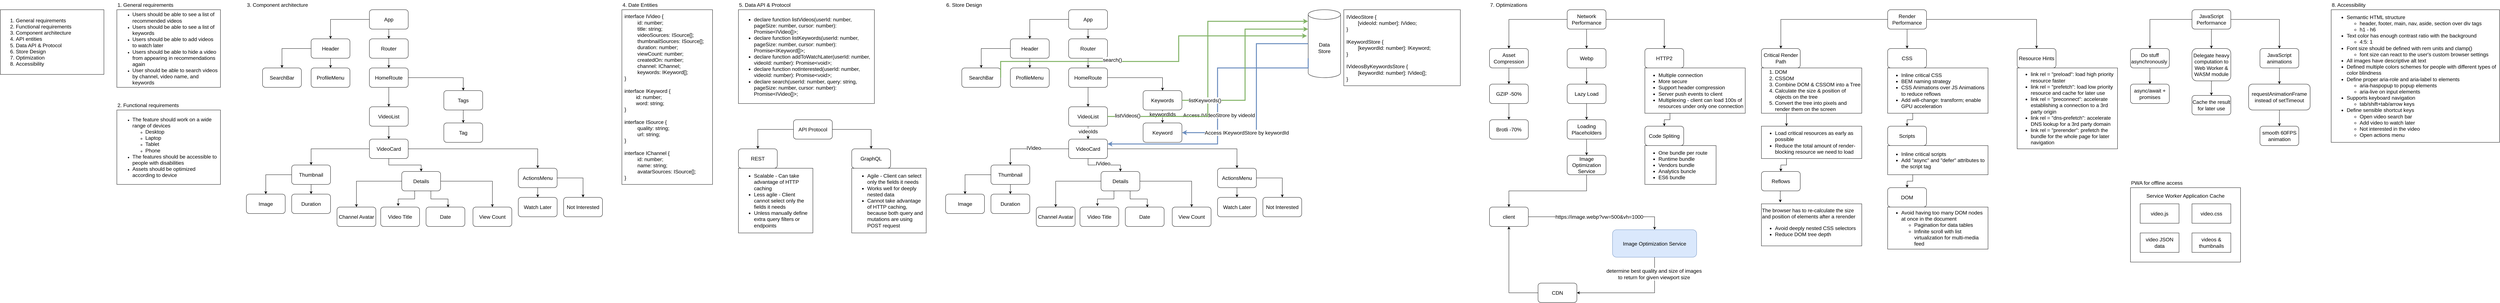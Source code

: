 <mxfile version="17.4.0" type="device"><diagram id="edw0AZmb4pFT3lZ0qVHG" name="Page-1"><mxGraphModel dx="1766" dy="1084" grid="1" gridSize="10" guides="1" tooltips="1" connect="1" arrows="1" fold="1" page="1" pageScale="1" pageWidth="850" pageHeight="1100" math="0" shadow="0"><root><mxCell id="0"/><mxCell id="1" parent="0"/><mxCell id="SiwqtqnTeR47n7vZefXN-1" value="&lt;ol style=&quot;font-size: 16px&quot;&gt;&lt;li&gt;General requirements&lt;/li&gt;&lt;li&gt;Functional requirements&lt;/li&gt;&lt;li&gt;Component architecture&lt;/li&gt;&lt;li&gt;API entities&lt;/li&gt;&lt;li&gt;Data API &amp;amp; Protocol&lt;/li&gt;&lt;li&gt;Store Design&lt;/li&gt;&lt;li&gt;Optimization&lt;/li&gt;&lt;li&gt;Accessibility&lt;/li&gt;&lt;/ol&gt;" style="rounded=0;whiteSpace=wrap;html=1;align=left;spacing=8;" vertex="1" parent="1"><mxGeometry x="40" y="40" width="320" height="200" as="geometry"/></mxCell><mxCell id="SiwqtqnTeR47n7vZefXN-2" value="&lt;ul&gt;&lt;li&gt;&lt;span style=&quot;font-size: 16px&quot;&gt;Users should be able to see a list of recommended videos&lt;/span&gt;&lt;/li&gt;&lt;li&gt;&lt;span style=&quot;font-size: 16px&quot;&gt;Users should be able to see a list of keywords&lt;/span&gt;&lt;/li&gt;&lt;li&gt;&lt;span style=&quot;font-size: 16px&quot;&gt;Users should be able to add videos to watch later&lt;/span&gt;&lt;/li&gt;&lt;li&gt;&lt;span style=&quot;font-size: 16px&quot;&gt;Users should be able to hide a video from appearing in recommendations again&lt;/span&gt;&lt;/li&gt;&lt;li&gt;&lt;span style=&quot;font-size: 16px&quot;&gt;User should be able to search videos by channel, video name, and keywords&lt;/span&gt;&lt;/li&gt;&lt;/ul&gt;" style="rounded=0;whiteSpace=wrap;html=1;align=left;spacing=8;" vertex="1" parent="1"><mxGeometry x="400" y="40" width="320" height="240" as="geometry"/></mxCell><mxCell id="SiwqtqnTeR47n7vZefXN-3" value="1. General requirements" style="text;html=1;strokeColor=none;fillColor=none;align=left;verticalAlign=middle;whiteSpace=wrap;rounded=0;fontSize=16;" vertex="1" parent="1"><mxGeometry x="400" y="10" width="200" height="30" as="geometry"/></mxCell><mxCell id="SiwqtqnTeR47n7vZefXN-5" value="&lt;ul&gt;&lt;li&gt;&lt;span style=&quot;font-size: 16px&quot;&gt;The feature should work on a wide range of devices&lt;/span&gt;&lt;/li&gt;&lt;ul&gt;&lt;li&gt;&lt;span style=&quot;font-size: 16px&quot;&gt;Desktop&lt;/span&gt;&lt;/li&gt;&lt;li&gt;&lt;span style=&quot;font-size: 16px&quot;&gt;Laptop&lt;/span&gt;&lt;/li&gt;&lt;li&gt;&lt;span style=&quot;font-size: 16px&quot;&gt;Tablet&lt;/span&gt;&lt;/li&gt;&lt;li&gt;&lt;span style=&quot;font-size: 16px&quot;&gt;Phone&lt;/span&gt;&lt;/li&gt;&lt;/ul&gt;&lt;li&gt;&lt;span style=&quot;font-size: 16px&quot;&gt;The features should be accessible to people with disabilities&lt;/span&gt;&lt;/li&gt;&lt;li&gt;&lt;span style=&quot;font-size: 16px&quot;&gt;Assets should be optimized according to device&lt;/span&gt;&lt;/li&gt;&lt;/ul&gt;" style="rounded=0;whiteSpace=wrap;html=1;align=left;spacing=8;" vertex="1" parent="1"><mxGeometry x="400" y="350" width="320" height="230" as="geometry"/></mxCell><mxCell id="SiwqtqnTeR47n7vZefXN-6" value="2. Functional requirements" style="text;html=1;strokeColor=none;fillColor=none;align=left;verticalAlign=middle;whiteSpace=wrap;rounded=0;fontSize=16;" vertex="1" parent="1"><mxGeometry x="400" y="320" width="200" height="30" as="geometry"/></mxCell><mxCell id="SiwqtqnTeR47n7vZefXN-8" value="3. Component architecture" style="text;html=1;strokeColor=none;fillColor=none;align=left;verticalAlign=middle;whiteSpace=wrap;rounded=0;fontSize=16;" vertex="1" parent="1"><mxGeometry x="800" y="10" width="200" height="30" as="geometry"/></mxCell><mxCell id="SiwqtqnTeR47n7vZefXN-43" value="4. Date Entities" style="text;html=1;strokeColor=none;fillColor=none;align=left;verticalAlign=middle;whiteSpace=wrap;rounded=0;fontSize=16;" vertex="1" parent="1"><mxGeometry x="1960" y="10" width="200" height="30" as="geometry"/></mxCell><mxCell id="SiwqtqnTeR47n7vZefXN-44" value="interface IVideo {&lt;br&gt;&lt;blockquote style=&quot;margin: 0px 0px 0px 40px ; border: none ; padding: 0px&quot;&gt;id: number;&lt;br&gt;title: string;&lt;br&gt;videoSources: ISource[];&lt;/blockquote&gt;&lt;blockquote style=&quot;margin: 0px 0px 0px 40px ; border: none ; padding: 0px&quot;&gt;thumbnailSources: ISource[];&lt;br&gt;duration: number;&lt;/blockquote&gt;&lt;blockquote style=&quot;margin: 0px 0px 0px 40px ; border: none ; padding: 0px&quot;&gt;viewCount: number;&lt;/blockquote&gt;&lt;blockquote style=&quot;margin: 0px 0px 0px 40px ; border: none ; padding: 0px&quot;&gt;createdOn: number;&lt;/blockquote&gt;&lt;blockquote style=&quot;margin: 0px 0px 0px 40px ; border: none ; padding: 0px&quot;&gt;channel: IChannel;&lt;/blockquote&gt;&lt;blockquote style=&quot;margin: 0px 0px 0px 40px ; border: none ; padding: 0px&quot;&gt;keywords: IKeyword[];&lt;/blockquote&gt;}&lt;br&gt;&lt;br&gt;interface IKeyword {&lt;br&gt;&lt;span style=&quot;white-space: pre&quot;&gt;&#9;&lt;/span&gt;id: number;&lt;br&gt;&lt;span style=&quot;white-space: pre&quot;&gt;&#9;&lt;/span&gt;word: string;&lt;br&gt;}&lt;br&gt;&lt;br&gt;interface ISource {&lt;br&gt;&lt;span&gt;&#9;&lt;/span&gt;&lt;blockquote style=&quot;margin: 0 0 0 40px ; border: none ; padding: 0px&quot;&gt;quality: string;&lt;br&gt;url: string;&lt;/blockquote&gt;}&lt;br&gt;&lt;br&gt;interface IChannel {&lt;br&gt;&lt;span&gt;&#9;&lt;/span&gt;&lt;blockquote style=&quot;margin: 0 0 0 40px ; border: none ; padding: 0px&quot;&gt;id: number;&lt;br&gt;name: string;&lt;br&gt;avatarSources: ISource[];&lt;/blockquote&gt;}" style="rounded=0;whiteSpace=wrap;html=1;fontSize=16;spacing=8;align=left;" vertex="1" parent="1"><mxGeometry x="1960" y="40" width="280" height="540" as="geometry"/></mxCell><mxCell id="SiwqtqnTeR47n7vZefXN-51" value="5. Data API &amp;amp; Protocol" style="text;html=1;strokeColor=none;fillColor=none;align=left;verticalAlign=middle;whiteSpace=wrap;rounded=0;fontSize=16;" vertex="1" parent="1"><mxGeometry x="2320" y="10" width="200" height="30" as="geometry"/></mxCell><mxCell id="SiwqtqnTeR47n7vZefXN-52" value="&lt;ul&gt;&lt;li&gt;declare function listVideos(userId: number, pageSize: number, cursor: number): Promise&amp;lt;IVideo[]&amp;gt;;&lt;/li&gt;&lt;li&gt;declare function listKeywords(userId: number, pageSize: number, cursor: number): Promise&amp;lt;IKeyword[]&amp;gt;;&lt;/li&gt;&lt;li&gt;declare function addToWatchLater(userId: number, videoId: number): Promise&amp;lt;void&amp;gt;;&lt;/li&gt;&lt;li&gt;declare function notInterested(userId: number, videoId: number): Promise&amp;lt;void&amp;gt;;&lt;/li&gt;&lt;li&gt;declare search(userId: number, query: string, pageSize: number, cursor: number): Promise&amp;lt;IVideo[]&amp;gt;;&lt;/li&gt;&lt;/ul&gt;" style="rounded=0;whiteSpace=wrap;html=1;fontSize=16;spacing=8;align=left;" vertex="1" parent="1"><mxGeometry x="2320" y="40" width="420" height="290" as="geometry"/></mxCell><mxCell id="SiwqtqnTeR47n7vZefXN-56" value="" style="edgeStyle=orthogonalEdgeStyle;rounded=0;orthogonalLoop=1;jettySize=auto;html=1;fontSize=16;" edge="1" parent="1" source="SiwqtqnTeR47n7vZefXN-54" target="SiwqtqnTeR47n7vZefXN-55"><mxGeometry relative="1" as="geometry"/></mxCell><mxCell id="SiwqtqnTeR47n7vZefXN-58" value="" style="edgeStyle=orthogonalEdgeStyle;rounded=0;orthogonalLoop=1;jettySize=auto;html=1;fontSize=16;" edge="1" parent="1" source="SiwqtqnTeR47n7vZefXN-54" target="SiwqtqnTeR47n7vZefXN-57"><mxGeometry relative="1" as="geometry"/></mxCell><mxCell id="SiwqtqnTeR47n7vZefXN-54" value="API Protocol" style="rounded=1;whiteSpace=wrap;html=1;fontSize=16;" vertex="1" parent="1"><mxGeometry x="2490" y="380" width="120" height="60" as="geometry"/></mxCell><mxCell id="SiwqtqnTeR47n7vZefXN-55" value="REST" style="whiteSpace=wrap;html=1;fontSize=16;rounded=1;" vertex="1" parent="1"><mxGeometry x="2320" y="470" width="120" height="60" as="geometry"/></mxCell><mxCell id="SiwqtqnTeR47n7vZefXN-57" value="GraphQL" style="whiteSpace=wrap;html=1;fontSize=16;rounded=1;" vertex="1" parent="1"><mxGeometry x="2670" y="470" width="120" height="60" as="geometry"/></mxCell><mxCell id="SiwqtqnTeR47n7vZefXN-59" value="&lt;ul&gt;&lt;li&gt;Scalable - Can take advantage of HTTP caching&lt;/li&gt;&lt;li&gt;Less agile - Client cannot select only the fields it needs&lt;/li&gt;&lt;li&gt;Unless manually define extra query filters or endpoints&lt;/li&gt;&lt;/ul&gt;" style="rounded=0;whiteSpace=wrap;html=1;fontSize=16;spacing=8;align=left;" vertex="1" parent="1"><mxGeometry x="2320" y="530" width="230" height="200" as="geometry"/></mxCell><mxCell id="SiwqtqnTeR47n7vZefXN-60" value="&lt;ul&gt;&lt;li&gt;Agile - Client can select only the fields it needs&lt;/li&gt;&lt;li&gt;Works well for deeply nested data&lt;/li&gt;&lt;li&gt;Cannot take advantage of HTTP caching, because both query and mutations are using POST request&lt;/li&gt;&lt;/ul&gt;" style="rounded=0;whiteSpace=wrap;html=1;fontSize=16;spacing=8;align=left;" vertex="1" parent="1"><mxGeometry x="2670" y="530" width="230" height="200" as="geometry"/></mxCell><mxCell id="SiwqtqnTeR47n7vZefXN-61" value="6. Store Design" style="text;html=1;strokeColor=none;fillColor=none;align=left;verticalAlign=middle;whiteSpace=wrap;rounded=0;fontSize=16;" vertex="1" parent="1"><mxGeometry x="2960" y="10" width="200" height="30" as="geometry"/></mxCell><mxCell id="SiwqtqnTeR47n7vZefXN-114" value="" style="group" vertex="1" connectable="0" parent="1"><mxGeometry x="800" y="40" width="1100" height="670" as="geometry"/></mxCell><mxCell id="SiwqtqnTeR47n7vZefXN-9" value="App" style="rounded=1;whiteSpace=wrap;html=1;fontSize=16;" vertex="1" parent="SiwqtqnTeR47n7vZefXN-114"><mxGeometry x="380" width="120" height="60" as="geometry"/></mxCell><mxCell id="SiwqtqnTeR47n7vZefXN-10" value="Router" style="whiteSpace=wrap;html=1;fontSize=16;rounded=1;" vertex="1" parent="SiwqtqnTeR47n7vZefXN-114"><mxGeometry x="380" y="90" width="120" height="60" as="geometry"/></mxCell><mxCell id="SiwqtqnTeR47n7vZefXN-11" value="" style="edgeStyle=orthogonalEdgeStyle;rounded=0;orthogonalLoop=1;jettySize=auto;html=1;fontSize=16;" edge="1" parent="SiwqtqnTeR47n7vZefXN-114" source="SiwqtqnTeR47n7vZefXN-9" target="SiwqtqnTeR47n7vZefXN-10"><mxGeometry relative="1" as="geometry"/></mxCell><mxCell id="SiwqtqnTeR47n7vZefXN-12" value="VideoList" style="whiteSpace=wrap;html=1;fontSize=16;rounded=1;" vertex="1" parent="SiwqtqnTeR47n7vZefXN-114"><mxGeometry x="380" y="300" width="120" height="60" as="geometry"/></mxCell><mxCell id="SiwqtqnTeR47n7vZefXN-17" value="Header" style="whiteSpace=wrap;html=1;fontSize=16;rounded=1;" vertex="1" parent="SiwqtqnTeR47n7vZefXN-114"><mxGeometry x="200" y="90" width="120" height="60" as="geometry"/></mxCell><mxCell id="SiwqtqnTeR47n7vZefXN-18" value="" style="edgeStyle=orthogonalEdgeStyle;rounded=0;orthogonalLoop=1;jettySize=auto;html=1;fontSize=16;" edge="1" parent="SiwqtqnTeR47n7vZefXN-114" source="SiwqtqnTeR47n7vZefXN-9" target="SiwqtqnTeR47n7vZefXN-17"><mxGeometry relative="1" as="geometry"/></mxCell><mxCell id="SiwqtqnTeR47n7vZefXN-19" value="SearchBar" style="whiteSpace=wrap;html=1;fontSize=16;rounded=1;" vertex="1" parent="SiwqtqnTeR47n7vZefXN-114"><mxGeometry x="50" y="180" width="120" height="60" as="geometry"/></mxCell><mxCell id="SiwqtqnTeR47n7vZefXN-20" value="" style="edgeStyle=orthogonalEdgeStyle;rounded=0;orthogonalLoop=1;jettySize=auto;html=1;fontSize=16;" edge="1" parent="SiwqtqnTeR47n7vZefXN-114" source="SiwqtqnTeR47n7vZefXN-17" target="SiwqtqnTeR47n7vZefXN-19"><mxGeometry relative="1" as="geometry"/></mxCell><mxCell id="SiwqtqnTeR47n7vZefXN-21" value="ProfileMenu" style="whiteSpace=wrap;html=1;fontSize=16;rounded=1;" vertex="1" parent="SiwqtqnTeR47n7vZefXN-114"><mxGeometry x="200" y="180" width="120" height="60" as="geometry"/></mxCell><mxCell id="SiwqtqnTeR47n7vZefXN-53" style="edgeStyle=orthogonalEdgeStyle;rounded=0;orthogonalLoop=1;jettySize=auto;html=1;exitX=0.5;exitY=1;exitDx=0;exitDy=0;entryX=0.5;entryY=0;entryDx=0;entryDy=0;fontSize=16;" edge="1" parent="SiwqtqnTeR47n7vZefXN-114" source="SiwqtqnTeR47n7vZefXN-17" target="SiwqtqnTeR47n7vZefXN-21"><mxGeometry relative="1" as="geometry"/></mxCell><mxCell id="SiwqtqnTeR47n7vZefXN-23" value="VideoCard" style="whiteSpace=wrap;html=1;fontSize=16;rounded=1;" vertex="1" parent="SiwqtqnTeR47n7vZefXN-114"><mxGeometry x="380" y="400" width="120" height="60" as="geometry"/></mxCell><mxCell id="SiwqtqnTeR47n7vZefXN-24" value="" style="edgeStyle=orthogonalEdgeStyle;rounded=0;orthogonalLoop=1;jettySize=auto;html=1;fontSize=16;" edge="1" parent="SiwqtqnTeR47n7vZefXN-114" source="SiwqtqnTeR47n7vZefXN-12" target="SiwqtqnTeR47n7vZefXN-23"><mxGeometry relative="1" as="geometry"/></mxCell><mxCell id="SiwqtqnTeR47n7vZefXN-25" value="Thumbnail" style="whiteSpace=wrap;html=1;fontSize=16;rounded=1;" vertex="1" parent="SiwqtqnTeR47n7vZefXN-114"><mxGeometry x="140" y="480" width="120" height="60" as="geometry"/></mxCell><mxCell id="SiwqtqnTeR47n7vZefXN-26" value="" style="edgeStyle=orthogonalEdgeStyle;rounded=0;orthogonalLoop=1;jettySize=auto;html=1;fontSize=16;" edge="1" parent="SiwqtqnTeR47n7vZefXN-114" source="SiwqtqnTeR47n7vZefXN-23" target="SiwqtqnTeR47n7vZefXN-25"><mxGeometry relative="1" as="geometry"/></mxCell><mxCell id="SiwqtqnTeR47n7vZefXN-27" value="Duration" style="whiteSpace=wrap;html=1;fontSize=16;rounded=1;" vertex="1" parent="SiwqtqnTeR47n7vZefXN-114"><mxGeometry x="140" y="570" width="120" height="60" as="geometry"/></mxCell><mxCell id="SiwqtqnTeR47n7vZefXN-28" value="" style="edgeStyle=orthogonalEdgeStyle;rounded=0;orthogonalLoop=1;jettySize=auto;html=1;fontSize=16;" edge="1" parent="SiwqtqnTeR47n7vZefXN-114" source="SiwqtqnTeR47n7vZefXN-25" target="SiwqtqnTeR47n7vZefXN-27"><mxGeometry relative="1" as="geometry"/></mxCell><mxCell id="SiwqtqnTeR47n7vZefXN-29" value="Image" style="whiteSpace=wrap;html=1;fontSize=16;rounded=1;" vertex="1" parent="SiwqtqnTeR47n7vZefXN-114"><mxGeometry y="570" width="120" height="60" as="geometry"/></mxCell><mxCell id="SiwqtqnTeR47n7vZefXN-30" value="" style="edgeStyle=orthogonalEdgeStyle;rounded=0;orthogonalLoop=1;jettySize=auto;html=1;fontSize=16;" edge="1" parent="SiwqtqnTeR47n7vZefXN-114" source="SiwqtqnTeR47n7vZefXN-25" target="SiwqtqnTeR47n7vZefXN-29"><mxGeometry relative="1" as="geometry"/></mxCell><mxCell id="SiwqtqnTeR47n7vZefXN-31" value="Details" style="whiteSpace=wrap;html=1;fontSize=16;rounded=1;" vertex="1" parent="SiwqtqnTeR47n7vZefXN-114"><mxGeometry x="480" y="500" width="120" height="60" as="geometry"/></mxCell><mxCell id="SiwqtqnTeR47n7vZefXN-49" style="edgeStyle=orthogonalEdgeStyle;rounded=0;orthogonalLoop=1;jettySize=auto;html=1;exitX=0.5;exitY=1;exitDx=0;exitDy=0;entryX=0.5;entryY=0;entryDx=0;entryDy=0;fontSize=16;" edge="1" parent="SiwqtqnTeR47n7vZefXN-114" source="SiwqtqnTeR47n7vZefXN-23" target="SiwqtqnTeR47n7vZefXN-31"><mxGeometry relative="1" as="geometry"/></mxCell><mxCell id="SiwqtqnTeR47n7vZefXN-33" value="Video Title" style="whiteSpace=wrap;html=1;fontSize=16;rounded=1;" vertex="1" parent="SiwqtqnTeR47n7vZefXN-114"><mxGeometry x="415" y="610" width="120" height="60" as="geometry"/></mxCell><mxCell id="SiwqtqnTeR47n7vZefXN-113" style="edgeStyle=orthogonalEdgeStyle;rounded=0;orthogonalLoop=1;jettySize=auto;html=1;exitX=0.5;exitY=1;exitDx=0;exitDy=0;entryX=0.45;entryY=-0.05;entryDx=0;entryDy=0;entryPerimeter=0;fontSize=16;" edge="1" parent="SiwqtqnTeR47n7vZefXN-114" source="SiwqtqnTeR47n7vZefXN-31" target="SiwqtqnTeR47n7vZefXN-33"><mxGeometry relative="1" as="geometry"><Array as="points"><mxPoint x="520" y="560"/><mxPoint x="520" y="585"/><mxPoint x="469" y="585"/></Array></mxGeometry></mxCell><mxCell id="SiwqtqnTeR47n7vZefXN-35" value="View Count" style="whiteSpace=wrap;html=1;fontSize=16;rounded=1;" vertex="1" parent="SiwqtqnTeR47n7vZefXN-114"><mxGeometry x="700" y="610" width="120" height="60" as="geometry"/></mxCell><mxCell id="SiwqtqnTeR47n7vZefXN-36" value="" style="edgeStyle=orthogonalEdgeStyle;rounded=0;orthogonalLoop=1;jettySize=auto;html=1;fontSize=16;" edge="1" parent="SiwqtqnTeR47n7vZefXN-114" source="SiwqtqnTeR47n7vZefXN-31" target="SiwqtqnTeR47n7vZefXN-35"><mxGeometry relative="1" as="geometry"/></mxCell><mxCell id="SiwqtqnTeR47n7vZefXN-37" value="ActionsMenu" style="whiteSpace=wrap;html=1;fontSize=16;rounded=1;" vertex="1" parent="SiwqtqnTeR47n7vZefXN-114"><mxGeometry x="840" y="490" width="120" height="60" as="geometry"/></mxCell><mxCell id="SiwqtqnTeR47n7vZefXN-38" value="" style="edgeStyle=orthogonalEdgeStyle;rounded=0;orthogonalLoop=1;jettySize=auto;html=1;fontSize=16;" edge="1" parent="SiwqtqnTeR47n7vZefXN-114" source="SiwqtqnTeR47n7vZefXN-23" target="SiwqtqnTeR47n7vZefXN-37"><mxGeometry relative="1" as="geometry"/></mxCell><mxCell id="SiwqtqnTeR47n7vZefXN-39" value="Watch Later" style="whiteSpace=wrap;html=1;fontSize=16;rounded=1;" vertex="1" parent="SiwqtqnTeR47n7vZefXN-114"><mxGeometry x="840" y="580" width="120" height="60" as="geometry"/></mxCell><mxCell id="SiwqtqnTeR47n7vZefXN-50" style="edgeStyle=orthogonalEdgeStyle;rounded=0;orthogonalLoop=1;jettySize=auto;html=1;exitX=0.5;exitY=1;exitDx=0;exitDy=0;entryX=0.5;entryY=0;entryDx=0;entryDy=0;fontSize=16;" edge="1" parent="SiwqtqnTeR47n7vZefXN-114" source="SiwqtqnTeR47n7vZefXN-37" target="SiwqtqnTeR47n7vZefXN-39"><mxGeometry relative="1" as="geometry"/></mxCell><mxCell id="SiwqtqnTeR47n7vZefXN-41" value="Not Interested" style="whiteSpace=wrap;html=1;fontSize=16;rounded=1;" vertex="1" parent="SiwqtqnTeR47n7vZefXN-114"><mxGeometry x="980" y="580" width="120" height="60" as="geometry"/></mxCell><mxCell id="SiwqtqnTeR47n7vZefXN-42" value="" style="edgeStyle=orthogonalEdgeStyle;rounded=0;orthogonalLoop=1;jettySize=auto;html=1;fontSize=16;" edge="1" parent="SiwqtqnTeR47n7vZefXN-114" source="SiwqtqnTeR47n7vZefXN-37" target="SiwqtqnTeR47n7vZefXN-41"><mxGeometry relative="1" as="geometry"/></mxCell><mxCell id="SiwqtqnTeR47n7vZefXN-45" value="&lt;span&gt;Channel Avatar&lt;/span&gt;" style="whiteSpace=wrap;html=1;fontSize=16;rounded=1;" vertex="1" parent="SiwqtqnTeR47n7vZefXN-114"><mxGeometry x="280" y="610" width="120" height="60" as="geometry"/></mxCell><mxCell id="SiwqtqnTeR47n7vZefXN-46" value="" style="edgeStyle=orthogonalEdgeStyle;rounded=0;orthogonalLoop=1;jettySize=auto;html=1;fontSize=16;" edge="1" parent="SiwqtqnTeR47n7vZefXN-114" source="SiwqtqnTeR47n7vZefXN-31" target="SiwqtqnTeR47n7vZefXN-45"><mxGeometry relative="1" as="geometry"/></mxCell><mxCell id="SiwqtqnTeR47n7vZefXN-47" value="Date" style="whiteSpace=wrap;html=1;fontSize=16;rounded=1;" vertex="1" parent="SiwqtqnTeR47n7vZefXN-114"><mxGeometry x="555" y="610" width="120" height="60" as="geometry"/></mxCell><mxCell id="SiwqtqnTeR47n7vZefXN-48" style="edgeStyle=orthogonalEdgeStyle;rounded=0;orthogonalLoop=1;jettySize=auto;html=1;exitX=0.75;exitY=1;exitDx=0;exitDy=0;entryX=0.567;entryY=0.017;entryDx=0;entryDy=0;entryPerimeter=0;fontSize=16;" edge="1" parent="SiwqtqnTeR47n7vZefXN-114" source="SiwqtqnTeR47n7vZefXN-31" target="SiwqtqnTeR47n7vZefXN-47"><mxGeometry relative="1" as="geometry"/></mxCell><mxCell id="SiwqtqnTeR47n7vZefXN-112" style="edgeStyle=orthogonalEdgeStyle;rounded=0;orthogonalLoop=1;jettySize=auto;html=1;exitX=0.5;exitY=1;exitDx=0;exitDy=0;entryX=0.5;entryY=0;entryDx=0;entryDy=0;fontSize=16;" edge="1" parent="SiwqtqnTeR47n7vZefXN-114" source="SiwqtqnTeR47n7vZefXN-106" target="SiwqtqnTeR47n7vZefXN-12"><mxGeometry relative="1" as="geometry"/></mxCell><mxCell id="SiwqtqnTeR47n7vZefXN-106" value="HomeRoute" style="whiteSpace=wrap;html=1;fontSize=16;rounded=1;" vertex="1" parent="SiwqtqnTeR47n7vZefXN-114"><mxGeometry x="380" y="180" width="120" height="60" as="geometry"/></mxCell><mxCell id="SiwqtqnTeR47n7vZefXN-111" style="edgeStyle=orthogonalEdgeStyle;rounded=0;orthogonalLoop=1;jettySize=auto;html=1;exitX=0.5;exitY=1;exitDx=0;exitDy=0;entryX=0.5;entryY=0;entryDx=0;entryDy=0;fontSize=16;" edge="1" parent="SiwqtqnTeR47n7vZefXN-114" source="SiwqtqnTeR47n7vZefXN-10" target="SiwqtqnTeR47n7vZefXN-106"><mxGeometry relative="1" as="geometry"/></mxCell><mxCell id="SiwqtqnTeR47n7vZefXN-107" value="Tags" style="whiteSpace=wrap;html=1;fontSize=16;rounded=1;" vertex="1" parent="SiwqtqnTeR47n7vZefXN-114"><mxGeometry x="610" y="250" width="120" height="60" as="geometry"/></mxCell><mxCell id="SiwqtqnTeR47n7vZefXN-108" value="" style="edgeStyle=orthogonalEdgeStyle;rounded=0;orthogonalLoop=1;jettySize=auto;html=1;fontSize=16;" edge="1" parent="SiwqtqnTeR47n7vZefXN-114" source="SiwqtqnTeR47n7vZefXN-106" target="SiwqtqnTeR47n7vZefXN-107"><mxGeometry relative="1" as="geometry"/></mxCell><mxCell id="SiwqtqnTeR47n7vZefXN-109" value="Tag" style="whiteSpace=wrap;html=1;fontSize=16;rounded=1;" vertex="1" parent="SiwqtqnTeR47n7vZefXN-114"><mxGeometry x="610" y="350" width="120" height="60" as="geometry"/></mxCell><mxCell id="SiwqtqnTeR47n7vZefXN-110" value="" style="edgeStyle=orthogonalEdgeStyle;rounded=0;orthogonalLoop=1;jettySize=auto;html=1;fontSize=16;" edge="1" parent="SiwqtqnTeR47n7vZefXN-114" source="SiwqtqnTeR47n7vZefXN-107" target="SiwqtqnTeR47n7vZefXN-109"><mxGeometry relative="1" as="geometry"/></mxCell><mxCell id="SiwqtqnTeR47n7vZefXN-178" value="" style="group" vertex="1" connectable="0" parent="1"><mxGeometry x="2960" y="40" width="1590" height="670" as="geometry"/></mxCell><mxCell id="SiwqtqnTeR47n7vZefXN-99" value="Data&lt;br&gt;Store" style="shape=cylinder3;whiteSpace=wrap;html=1;boundedLbl=1;backgroundOutline=1;size=15;fontSize=16;" vertex="1" parent="SiwqtqnTeR47n7vZefXN-178"><mxGeometry x="1120" width="100" height="210" as="geometry"/></mxCell><mxCell id="SiwqtqnTeR47n7vZefXN-100" value="IVideoStore {&lt;br&gt;&lt;span&gt;&#9;&lt;/span&gt;&lt;span&gt;&#9;&lt;/span&gt;&lt;span style=&quot;white-space: pre&quot;&gt;&#9;&lt;/span&gt;[videoId: number]: IVideo;&lt;br&gt;}&lt;br&gt;&lt;br&gt;IKeywordStore {&lt;br&gt;&lt;span&gt;&#9;&lt;/span&gt;&lt;span style=&quot;white-space: pre&quot;&gt;&#9;&lt;/span&gt;[keywordId: number]: IKeyword;&lt;br&gt;}&lt;br&gt;&lt;br&gt;IVideosByKeywordsStore {&lt;br&gt;&lt;span&gt;&#9;&lt;/span&gt;&lt;span&gt;&#9;&lt;/span&gt;&lt;span style=&quot;white-space: pre&quot;&gt;&#9;&lt;/span&gt;[keywordId: number]: IVideo[];&lt;br&gt;}" style="rounded=0;whiteSpace=wrap;html=1;fontSize=16;align=left;spacing=8;" vertex="1" parent="SiwqtqnTeR47n7vZefXN-178"><mxGeometry x="1230" width="360" height="235" as="geometry"/></mxCell><mxCell id="SiwqtqnTeR47n7vZefXN-115" value="" style="group" vertex="1" connectable="0" parent="SiwqtqnTeR47n7vZefXN-178"><mxGeometry width="1100" height="670" as="geometry"/></mxCell><mxCell id="SiwqtqnTeR47n7vZefXN-116" value="App" style="rounded=1;whiteSpace=wrap;html=1;fontSize=16;" vertex="1" parent="SiwqtqnTeR47n7vZefXN-115"><mxGeometry x="380" width="120" height="60" as="geometry"/></mxCell><mxCell id="SiwqtqnTeR47n7vZefXN-117" value="Router" style="whiteSpace=wrap;html=1;fontSize=16;rounded=1;" vertex="1" parent="SiwqtqnTeR47n7vZefXN-115"><mxGeometry x="380" y="90" width="120" height="60" as="geometry"/></mxCell><mxCell id="SiwqtqnTeR47n7vZefXN-118" value="" style="edgeStyle=orthogonalEdgeStyle;rounded=0;orthogonalLoop=1;jettySize=auto;html=1;fontSize=16;" edge="1" parent="SiwqtqnTeR47n7vZefXN-115" source="SiwqtqnTeR47n7vZefXN-116" target="SiwqtqnTeR47n7vZefXN-117"><mxGeometry relative="1" as="geometry"/></mxCell><mxCell id="SiwqtqnTeR47n7vZefXN-119" value="VideoList" style="whiteSpace=wrap;html=1;fontSize=16;rounded=1;" vertex="1" parent="SiwqtqnTeR47n7vZefXN-115"><mxGeometry x="380" y="300" width="120" height="60" as="geometry"/></mxCell><mxCell id="SiwqtqnTeR47n7vZefXN-120" value="Header" style="whiteSpace=wrap;html=1;fontSize=16;rounded=1;" vertex="1" parent="SiwqtqnTeR47n7vZefXN-115"><mxGeometry x="200" y="90" width="120" height="60" as="geometry"/></mxCell><mxCell id="SiwqtqnTeR47n7vZefXN-121" value="" style="edgeStyle=orthogonalEdgeStyle;rounded=0;orthogonalLoop=1;jettySize=auto;html=1;fontSize=16;" edge="1" parent="SiwqtqnTeR47n7vZefXN-115" source="SiwqtqnTeR47n7vZefXN-116" target="SiwqtqnTeR47n7vZefXN-120"><mxGeometry relative="1" as="geometry"/></mxCell><mxCell id="SiwqtqnTeR47n7vZefXN-122" value="SearchBar" style="whiteSpace=wrap;html=1;fontSize=16;rounded=1;" vertex="1" parent="SiwqtqnTeR47n7vZefXN-115"><mxGeometry x="50" y="180" width="120" height="60" as="geometry"/></mxCell><mxCell id="SiwqtqnTeR47n7vZefXN-123" value="" style="edgeStyle=orthogonalEdgeStyle;rounded=0;orthogonalLoop=1;jettySize=auto;html=1;fontSize=16;" edge="1" parent="SiwqtqnTeR47n7vZefXN-115" source="SiwqtqnTeR47n7vZefXN-120" target="SiwqtqnTeR47n7vZefXN-122"><mxGeometry relative="1" as="geometry"/></mxCell><mxCell id="SiwqtqnTeR47n7vZefXN-124" value="ProfileMenu" style="whiteSpace=wrap;html=1;fontSize=16;rounded=1;" vertex="1" parent="SiwqtqnTeR47n7vZefXN-115"><mxGeometry x="200" y="180" width="120" height="60" as="geometry"/></mxCell><mxCell id="SiwqtqnTeR47n7vZefXN-125" style="edgeStyle=orthogonalEdgeStyle;rounded=0;orthogonalLoop=1;jettySize=auto;html=1;exitX=0.5;exitY=1;exitDx=0;exitDy=0;entryX=0.5;entryY=0;entryDx=0;entryDy=0;fontSize=16;" edge="1" parent="SiwqtqnTeR47n7vZefXN-115" source="SiwqtqnTeR47n7vZefXN-120" target="SiwqtqnTeR47n7vZefXN-124"><mxGeometry relative="1" as="geometry"/></mxCell><mxCell id="SiwqtqnTeR47n7vZefXN-126" value="VideoCard" style="whiteSpace=wrap;html=1;fontSize=16;rounded=1;" vertex="1" parent="SiwqtqnTeR47n7vZefXN-115"><mxGeometry x="380" y="400" width="120" height="60" as="geometry"/></mxCell><mxCell id="SiwqtqnTeR47n7vZefXN-127" value="" style="edgeStyle=orthogonalEdgeStyle;rounded=0;orthogonalLoop=1;jettySize=auto;html=1;fontSize=16;" edge="1" parent="SiwqtqnTeR47n7vZefXN-115" source="SiwqtqnTeR47n7vZefXN-119" target="SiwqtqnTeR47n7vZefXN-126"><mxGeometry relative="1" as="geometry"/></mxCell><mxCell id="SiwqtqnTeR47n7vZefXN-163" value="videoIds" style="edgeLabel;html=1;align=center;verticalAlign=middle;resizable=0;points=[];fontSize=16;" vertex="1" connectable="0" parent="SiwqtqnTeR47n7vZefXN-127"><mxGeometry x="-0.221" relative="1" as="geometry"><mxPoint as="offset"/></mxGeometry></mxCell><mxCell id="SiwqtqnTeR47n7vZefXN-128" value="Thumbnail" style="whiteSpace=wrap;html=1;fontSize=16;rounded=1;" vertex="1" parent="SiwqtqnTeR47n7vZefXN-115"><mxGeometry x="140" y="480" width="120" height="60" as="geometry"/></mxCell><mxCell id="SiwqtqnTeR47n7vZefXN-129" value="" style="edgeStyle=orthogonalEdgeStyle;rounded=0;orthogonalLoop=1;jettySize=auto;html=1;fontSize=16;" edge="1" parent="SiwqtqnTeR47n7vZefXN-115" source="SiwqtqnTeR47n7vZefXN-126" target="SiwqtqnTeR47n7vZefXN-128"><mxGeometry relative="1" as="geometry"/></mxCell><mxCell id="SiwqtqnTeR47n7vZefXN-164" value="IVideo" style="edgeLabel;html=1;align=center;verticalAlign=middle;resizable=0;points=[];fontSize=16;" vertex="1" connectable="0" parent="SiwqtqnTeR47n7vZefXN-129"><mxGeometry x="-0.063" y="-3" relative="1" as="geometry"><mxPoint as="offset"/></mxGeometry></mxCell><mxCell id="SiwqtqnTeR47n7vZefXN-130" value="Duration" style="whiteSpace=wrap;html=1;fontSize=16;rounded=1;" vertex="1" parent="SiwqtqnTeR47n7vZefXN-115"><mxGeometry x="140" y="570" width="120" height="60" as="geometry"/></mxCell><mxCell id="SiwqtqnTeR47n7vZefXN-131" value="" style="edgeStyle=orthogonalEdgeStyle;rounded=0;orthogonalLoop=1;jettySize=auto;html=1;fontSize=16;" edge="1" parent="SiwqtqnTeR47n7vZefXN-115" source="SiwqtqnTeR47n7vZefXN-128" target="SiwqtqnTeR47n7vZefXN-130"><mxGeometry relative="1" as="geometry"/></mxCell><mxCell id="SiwqtqnTeR47n7vZefXN-132" value="Image" style="whiteSpace=wrap;html=1;fontSize=16;rounded=1;" vertex="1" parent="SiwqtqnTeR47n7vZefXN-115"><mxGeometry y="570" width="120" height="60" as="geometry"/></mxCell><mxCell id="SiwqtqnTeR47n7vZefXN-133" value="" style="edgeStyle=orthogonalEdgeStyle;rounded=0;orthogonalLoop=1;jettySize=auto;html=1;fontSize=16;" edge="1" parent="SiwqtqnTeR47n7vZefXN-115" source="SiwqtqnTeR47n7vZefXN-128" target="SiwqtqnTeR47n7vZefXN-132"><mxGeometry relative="1" as="geometry"/></mxCell><mxCell id="SiwqtqnTeR47n7vZefXN-134" value="Details" style="whiteSpace=wrap;html=1;fontSize=16;rounded=1;" vertex="1" parent="SiwqtqnTeR47n7vZefXN-115"><mxGeometry x="480" y="500" width="120" height="60" as="geometry"/></mxCell><mxCell id="SiwqtqnTeR47n7vZefXN-135" style="edgeStyle=orthogonalEdgeStyle;rounded=0;orthogonalLoop=1;jettySize=auto;html=1;exitX=0.5;exitY=1;exitDx=0;exitDy=0;entryX=0.5;entryY=0;entryDx=0;entryDy=0;fontSize=16;" edge="1" parent="SiwqtqnTeR47n7vZefXN-115" source="SiwqtqnTeR47n7vZefXN-126" target="SiwqtqnTeR47n7vZefXN-134"><mxGeometry relative="1" as="geometry"/></mxCell><mxCell id="SiwqtqnTeR47n7vZefXN-165" value="IVideo" style="edgeLabel;html=1;align=center;verticalAlign=middle;resizable=0;points=[];fontSize=16;" vertex="1" connectable="0" parent="SiwqtqnTeR47n7vZefXN-135"><mxGeometry x="-0.062" y="5" relative="1" as="geometry"><mxPoint as="offset"/></mxGeometry></mxCell><mxCell id="SiwqtqnTeR47n7vZefXN-136" value="Video Title" style="whiteSpace=wrap;html=1;fontSize=16;rounded=1;" vertex="1" parent="SiwqtqnTeR47n7vZefXN-115"><mxGeometry x="415" y="610" width="120" height="60" as="geometry"/></mxCell><mxCell id="SiwqtqnTeR47n7vZefXN-137" style="edgeStyle=orthogonalEdgeStyle;rounded=0;orthogonalLoop=1;jettySize=auto;html=1;exitX=0.5;exitY=1;exitDx=0;exitDy=0;entryX=0.45;entryY=-0.05;entryDx=0;entryDy=0;entryPerimeter=0;fontSize=16;" edge="1" parent="SiwqtqnTeR47n7vZefXN-115" source="SiwqtqnTeR47n7vZefXN-134" target="SiwqtqnTeR47n7vZefXN-136"><mxGeometry relative="1" as="geometry"><Array as="points"><mxPoint x="520" y="560"/><mxPoint x="520" y="585"/><mxPoint x="469" y="585"/></Array></mxGeometry></mxCell><mxCell id="SiwqtqnTeR47n7vZefXN-138" value="View Count" style="whiteSpace=wrap;html=1;fontSize=16;rounded=1;" vertex="1" parent="SiwqtqnTeR47n7vZefXN-115"><mxGeometry x="700" y="610" width="120" height="60" as="geometry"/></mxCell><mxCell id="SiwqtqnTeR47n7vZefXN-139" value="" style="edgeStyle=orthogonalEdgeStyle;rounded=0;orthogonalLoop=1;jettySize=auto;html=1;fontSize=16;" edge="1" parent="SiwqtqnTeR47n7vZefXN-115" source="SiwqtqnTeR47n7vZefXN-134" target="SiwqtqnTeR47n7vZefXN-138"><mxGeometry relative="1" as="geometry"/></mxCell><mxCell id="SiwqtqnTeR47n7vZefXN-140" value="ActionsMenu" style="whiteSpace=wrap;html=1;fontSize=16;rounded=1;" vertex="1" parent="SiwqtqnTeR47n7vZefXN-115"><mxGeometry x="840" y="490" width="120" height="60" as="geometry"/></mxCell><mxCell id="SiwqtqnTeR47n7vZefXN-141" value="" style="edgeStyle=orthogonalEdgeStyle;rounded=0;orthogonalLoop=1;jettySize=auto;html=1;fontSize=16;" edge="1" parent="SiwqtqnTeR47n7vZefXN-115" source="SiwqtqnTeR47n7vZefXN-126" target="SiwqtqnTeR47n7vZefXN-140"><mxGeometry relative="1" as="geometry"/></mxCell><mxCell id="SiwqtqnTeR47n7vZefXN-142" value="Watch Later" style="whiteSpace=wrap;html=1;fontSize=16;rounded=1;" vertex="1" parent="SiwqtqnTeR47n7vZefXN-115"><mxGeometry x="840" y="580" width="120" height="60" as="geometry"/></mxCell><mxCell id="SiwqtqnTeR47n7vZefXN-143" style="edgeStyle=orthogonalEdgeStyle;rounded=0;orthogonalLoop=1;jettySize=auto;html=1;exitX=0.5;exitY=1;exitDx=0;exitDy=0;entryX=0.5;entryY=0;entryDx=0;entryDy=0;fontSize=16;" edge="1" parent="SiwqtqnTeR47n7vZefXN-115" source="SiwqtqnTeR47n7vZefXN-140" target="SiwqtqnTeR47n7vZefXN-142"><mxGeometry relative="1" as="geometry"/></mxCell><mxCell id="SiwqtqnTeR47n7vZefXN-144" value="Not Interested" style="whiteSpace=wrap;html=1;fontSize=16;rounded=1;" vertex="1" parent="SiwqtqnTeR47n7vZefXN-115"><mxGeometry x="980" y="580" width="120" height="60" as="geometry"/></mxCell><mxCell id="SiwqtqnTeR47n7vZefXN-145" value="" style="edgeStyle=orthogonalEdgeStyle;rounded=0;orthogonalLoop=1;jettySize=auto;html=1;fontSize=16;" edge="1" parent="SiwqtqnTeR47n7vZefXN-115" source="SiwqtqnTeR47n7vZefXN-140" target="SiwqtqnTeR47n7vZefXN-144"><mxGeometry relative="1" as="geometry"/></mxCell><mxCell id="SiwqtqnTeR47n7vZefXN-146" value="&lt;span&gt;Channel Avatar&lt;/span&gt;" style="whiteSpace=wrap;html=1;fontSize=16;rounded=1;" vertex="1" parent="SiwqtqnTeR47n7vZefXN-115"><mxGeometry x="280" y="610" width="120" height="60" as="geometry"/></mxCell><mxCell id="SiwqtqnTeR47n7vZefXN-147" value="" style="edgeStyle=orthogonalEdgeStyle;rounded=0;orthogonalLoop=1;jettySize=auto;html=1;fontSize=16;" edge="1" parent="SiwqtqnTeR47n7vZefXN-115" source="SiwqtqnTeR47n7vZefXN-134" target="SiwqtqnTeR47n7vZefXN-146"><mxGeometry relative="1" as="geometry"/></mxCell><mxCell id="SiwqtqnTeR47n7vZefXN-148" value="Date" style="whiteSpace=wrap;html=1;fontSize=16;rounded=1;" vertex="1" parent="SiwqtqnTeR47n7vZefXN-115"><mxGeometry x="555" y="610" width="120" height="60" as="geometry"/></mxCell><mxCell id="SiwqtqnTeR47n7vZefXN-149" style="edgeStyle=orthogonalEdgeStyle;rounded=0;orthogonalLoop=1;jettySize=auto;html=1;exitX=0.75;exitY=1;exitDx=0;exitDy=0;entryX=0.567;entryY=0.017;entryDx=0;entryDy=0;entryPerimeter=0;fontSize=16;" edge="1" parent="SiwqtqnTeR47n7vZefXN-115" source="SiwqtqnTeR47n7vZefXN-134" target="SiwqtqnTeR47n7vZefXN-148"><mxGeometry relative="1" as="geometry"/></mxCell><mxCell id="SiwqtqnTeR47n7vZefXN-150" style="edgeStyle=orthogonalEdgeStyle;rounded=0;orthogonalLoop=1;jettySize=auto;html=1;exitX=0.5;exitY=1;exitDx=0;exitDy=0;entryX=0.5;entryY=0;entryDx=0;entryDy=0;fontSize=16;" edge="1" parent="SiwqtqnTeR47n7vZefXN-115" source="SiwqtqnTeR47n7vZefXN-151" target="SiwqtqnTeR47n7vZefXN-119"><mxGeometry relative="1" as="geometry"/></mxCell><mxCell id="SiwqtqnTeR47n7vZefXN-151" value="HomeRoute" style="whiteSpace=wrap;html=1;fontSize=16;rounded=1;" vertex="1" parent="SiwqtqnTeR47n7vZefXN-115"><mxGeometry x="380" y="180" width="120" height="60" as="geometry"/></mxCell><mxCell id="SiwqtqnTeR47n7vZefXN-152" style="edgeStyle=orthogonalEdgeStyle;rounded=0;orthogonalLoop=1;jettySize=auto;html=1;exitX=0.5;exitY=1;exitDx=0;exitDy=0;entryX=0.5;entryY=0;entryDx=0;entryDy=0;fontSize=16;" edge="1" parent="SiwqtqnTeR47n7vZefXN-115" source="SiwqtqnTeR47n7vZefXN-117" target="SiwqtqnTeR47n7vZefXN-151"><mxGeometry relative="1" as="geometry"/></mxCell><mxCell id="SiwqtqnTeR47n7vZefXN-153" value="Keywords" style="whiteSpace=wrap;html=1;fontSize=16;rounded=1;" vertex="1" parent="SiwqtqnTeR47n7vZefXN-115"><mxGeometry x="610" y="250" width="120" height="60" as="geometry"/></mxCell><mxCell id="SiwqtqnTeR47n7vZefXN-154" value="" style="edgeStyle=orthogonalEdgeStyle;rounded=0;orthogonalLoop=1;jettySize=auto;html=1;fontSize=16;" edge="1" parent="SiwqtqnTeR47n7vZefXN-115" source="SiwqtqnTeR47n7vZefXN-151" target="SiwqtqnTeR47n7vZefXN-153"><mxGeometry relative="1" as="geometry"/></mxCell><mxCell id="SiwqtqnTeR47n7vZefXN-155" value="Keyword" style="whiteSpace=wrap;html=1;fontSize=16;rounded=1;" vertex="1" parent="SiwqtqnTeR47n7vZefXN-115"><mxGeometry x="610" y="350" width="120" height="60" as="geometry"/></mxCell><mxCell id="SiwqtqnTeR47n7vZefXN-156" value="" style="edgeStyle=orthogonalEdgeStyle;rounded=0;orthogonalLoop=1;jettySize=auto;html=1;fontSize=16;" edge="1" parent="SiwqtqnTeR47n7vZefXN-115" source="SiwqtqnTeR47n7vZefXN-153" target="SiwqtqnTeR47n7vZefXN-155"><mxGeometry relative="1" as="geometry"/></mxCell><mxCell id="SiwqtqnTeR47n7vZefXN-175" value="keywordIds" style="edgeLabel;html=1;align=center;verticalAlign=middle;resizable=0;points=[];fontSize=16;" vertex="1" connectable="0" parent="SiwqtqnTeR47n7vZefXN-156"><mxGeometry x="-0.38" y="-2" relative="1" as="geometry"><mxPoint x="2" as="offset"/></mxGeometry></mxCell><mxCell id="SiwqtqnTeR47n7vZefXN-166" style="edgeStyle=orthogonalEdgeStyle;rounded=0;orthogonalLoop=1;jettySize=auto;html=1;exitX=0;exitY=0;exitDx=0;exitDy=150;exitPerimeter=0;entryX=1;entryY=0.25;entryDx=0;entryDy=0;fontSize=16;strokeWidth=3;fillColor=#dae8fc;strokeColor=#6c8ebf;" edge="1" parent="SiwqtqnTeR47n7vZefXN-178" source="SiwqtqnTeR47n7vZefXN-99" target="SiwqtqnTeR47n7vZefXN-126"><mxGeometry relative="1" as="geometry"><Array as="points"><mxPoint x="1120" y="180"/><mxPoint x="840" y="180"/><mxPoint x="840" y="415"/></Array></mxGeometry></mxCell><mxCell id="SiwqtqnTeR47n7vZefXN-167" value="Access IVideoStrore by videoId" style="edgeLabel;html=1;align=center;verticalAlign=middle;resizable=0;points=[];fontSize=16;" vertex="1" connectable="0" parent="SiwqtqnTeR47n7vZefXN-166"><mxGeometry x="0.03" y="4" relative="1" as="geometry"><mxPoint as="offset"/></mxGeometry></mxCell><mxCell id="SiwqtqnTeR47n7vZefXN-168" style="edgeStyle=orthogonalEdgeStyle;rounded=0;orthogonalLoop=1;jettySize=auto;html=1;exitX=1;exitY=0.5;exitDx=0;exitDy=0;entryX=-0.004;entryY=0.171;entryDx=0;entryDy=0;entryPerimeter=0;fontSize=16;strokeWidth=3;fillColor=#d5e8d4;strokeColor=#82b366;" edge="1" parent="SiwqtqnTeR47n7vZefXN-178" source="SiwqtqnTeR47n7vZefXN-119" target="SiwqtqnTeR47n7vZefXN-99"><mxGeometry relative="1" as="geometry"/></mxCell><mxCell id="SiwqtqnTeR47n7vZefXN-170" value="listVideos()" style="edgeLabel;html=1;align=center;verticalAlign=middle;resizable=0;points=[];fontSize=16;" vertex="1" connectable="0" parent="SiwqtqnTeR47n7vZefXN-168"><mxGeometry x="-0.864" y="3" relative="1" as="geometry"><mxPoint as="offset"/></mxGeometry></mxCell><mxCell id="SiwqtqnTeR47n7vZefXN-171" style="edgeStyle=orthogonalEdgeStyle;rounded=0;orthogonalLoop=1;jettySize=auto;html=1;exitX=1;exitY=0.5;exitDx=0;exitDy=0;entryX=0;entryY=0;entryDx=0;entryDy=60;entryPerimeter=0;fontSize=16;strokeWidth=3;fillColor=#d5e8d4;strokeColor=#82b366;" edge="1" parent="SiwqtqnTeR47n7vZefXN-178" source="SiwqtqnTeR47n7vZefXN-153" target="SiwqtqnTeR47n7vZefXN-99"><mxGeometry relative="1" as="geometry"/></mxCell><mxCell id="SiwqtqnTeR47n7vZefXN-172" value="listKeywords()" style="edgeLabel;html=1;align=center;verticalAlign=middle;resizable=0;points=[];fontSize=16;" vertex="1" connectable="0" parent="SiwqtqnTeR47n7vZefXN-171"><mxGeometry x="-0.887" relative="1" as="geometry"><mxPoint x="36" as="offset"/></mxGeometry></mxCell><mxCell id="SiwqtqnTeR47n7vZefXN-173" style="edgeStyle=orthogonalEdgeStyle;rounded=0;orthogonalLoop=1;jettySize=auto;html=1;exitX=0;exitY=0.5;exitDx=0;exitDy=0;exitPerimeter=0;entryX=1;entryY=0.5;entryDx=0;entryDy=0;fontSize=16;strokeWidth=3;fillColor=#dae8fc;strokeColor=#6c8ebf;" edge="1" parent="SiwqtqnTeR47n7vZefXN-178" source="SiwqtqnTeR47n7vZefXN-99" target="SiwqtqnTeR47n7vZefXN-155"><mxGeometry relative="1" as="geometry"><Array as="points"><mxPoint x="960" y="105"/><mxPoint x="960" y="380"/></Array></mxGeometry></mxCell><mxCell id="SiwqtqnTeR47n7vZefXN-174" value="Access IKeywordStore by keywordId" style="edgeLabel;html=1;align=center;verticalAlign=middle;resizable=0;points=[];fontSize=16;" vertex="1" connectable="0" parent="SiwqtqnTeR47n7vZefXN-173"><mxGeometry x="0.88" y="-2" relative="1" as="geometry"><mxPoint x="160" y="2" as="offset"/></mxGeometry></mxCell><mxCell id="SiwqtqnTeR47n7vZefXN-176" style="edgeStyle=orthogonalEdgeStyle;rounded=0;orthogonalLoop=1;jettySize=auto;html=1;exitX=1;exitY=0.5;exitDx=0;exitDy=0;entryX=-0.037;entryY=0.385;entryDx=0;entryDy=0;entryPerimeter=0;fontSize=16;strokeWidth=3;fillColor=#d5e8d4;strokeColor=#82b366;" edge="1" parent="SiwqtqnTeR47n7vZefXN-178" source="SiwqtqnTeR47n7vZefXN-122" target="SiwqtqnTeR47n7vZefXN-99"><mxGeometry relative="1" as="geometry"><Array as="points"><mxPoint x="170" y="160"/><mxPoint x="720" y="160"/><mxPoint x="720" y="81"/></Array></mxGeometry></mxCell><mxCell id="SiwqtqnTeR47n7vZefXN-177" value="search()" style="edgeLabel;html=1;align=center;verticalAlign=middle;resizable=0;points=[];fontSize=16;" vertex="1" connectable="0" parent="SiwqtqnTeR47n7vZefXN-176"><mxGeometry x="-0.265" y="5" relative="1" as="geometry"><mxPoint as="offset"/></mxGeometry></mxCell><mxCell id="SiwqtqnTeR47n7vZefXN-181" value="7. Optimizations" style="text;html=1;strokeColor=none;fillColor=none;align=left;verticalAlign=middle;whiteSpace=wrap;rounded=0;fontSize=16;" vertex="1" parent="1"><mxGeometry x="4640" y="10" width="200" height="30" as="geometry"/></mxCell><mxCell id="SiwqtqnTeR47n7vZefXN-182" value="" style="group;fontSize=16;" vertex="1" connectable="0" parent="1"><mxGeometry x="4640" y="40" width="790" height="905" as="geometry"/></mxCell><mxCell id="SiwqtqnTeR47n7vZefXN-183" value="Network Performance" style="rounded=1;whiteSpace=wrap;html=1;fontSize=16;" vertex="1" parent="SiwqtqnTeR47n7vZefXN-182"><mxGeometry x="240" width="120" height="60" as="geometry"/></mxCell><mxCell id="SiwqtqnTeR47n7vZefXN-184" value="Asset Compression" style="whiteSpace=wrap;html=1;fontSize=16;rounded=1;" vertex="1" parent="SiwqtqnTeR47n7vZefXN-182"><mxGeometry y="120" width="120" height="60" as="geometry"/></mxCell><mxCell id="SiwqtqnTeR47n7vZefXN-185" value="" style="edgeStyle=orthogonalEdgeStyle;rounded=0;orthogonalLoop=1;jettySize=auto;html=1;fontSize=16;strokeWidth=1;" edge="1" parent="SiwqtqnTeR47n7vZefXN-182" source="SiwqtqnTeR47n7vZefXN-183" target="SiwqtqnTeR47n7vZefXN-184"><mxGeometry relative="1" as="geometry"/></mxCell><mxCell id="SiwqtqnTeR47n7vZefXN-186" value="GZIP -50%" style="whiteSpace=wrap;html=1;fontSize=16;rounded=1;" vertex="1" parent="SiwqtqnTeR47n7vZefXN-182"><mxGeometry y="230" width="120" height="60" as="geometry"/></mxCell><mxCell id="SiwqtqnTeR47n7vZefXN-187" value="" style="edgeStyle=orthogonalEdgeStyle;rounded=0;orthogonalLoop=1;jettySize=auto;html=1;fontSize=16;strokeWidth=1;" edge="1" parent="SiwqtqnTeR47n7vZefXN-182" source="SiwqtqnTeR47n7vZefXN-184" target="SiwqtqnTeR47n7vZefXN-186"><mxGeometry relative="1" as="geometry"/></mxCell><mxCell id="SiwqtqnTeR47n7vZefXN-188" value="Brotli -70%" style="whiteSpace=wrap;html=1;fontSize=16;rounded=1;" vertex="1" parent="SiwqtqnTeR47n7vZefXN-182"><mxGeometry y="340" width="120" height="60" as="geometry"/></mxCell><mxCell id="SiwqtqnTeR47n7vZefXN-189" value="" style="edgeStyle=orthogonalEdgeStyle;rounded=0;orthogonalLoop=1;jettySize=auto;html=1;fontSize=16;strokeWidth=1;" edge="1" parent="SiwqtqnTeR47n7vZefXN-182" source="SiwqtqnTeR47n7vZefXN-186" target="SiwqtqnTeR47n7vZefXN-188"><mxGeometry relative="1" as="geometry"/></mxCell><mxCell id="SiwqtqnTeR47n7vZefXN-190" value="Webp" style="whiteSpace=wrap;html=1;fontSize=16;rounded=1;" vertex="1" parent="SiwqtqnTeR47n7vZefXN-182"><mxGeometry x="240" y="120" width="120" height="60" as="geometry"/></mxCell><mxCell id="SiwqtqnTeR47n7vZefXN-191" value="" style="edgeStyle=orthogonalEdgeStyle;rounded=0;orthogonalLoop=1;jettySize=auto;html=1;fontSize=16;strokeWidth=1;" edge="1" parent="SiwqtqnTeR47n7vZefXN-182" source="SiwqtqnTeR47n7vZefXN-183" target="SiwqtqnTeR47n7vZefXN-190"><mxGeometry relative="1" as="geometry"/></mxCell><mxCell id="SiwqtqnTeR47n7vZefXN-192" value="Image Optimization Service" style="whiteSpace=wrap;html=1;fontSize=16;rounded=1;" vertex="1" parent="SiwqtqnTeR47n7vZefXN-182"><mxGeometry x="240" y="450" width="120" height="60" as="geometry"/></mxCell><mxCell id="SiwqtqnTeR47n7vZefXN-193" value="Lazy Load" style="whiteSpace=wrap;html=1;fontSize=16;rounded=1;" vertex="1" parent="SiwqtqnTeR47n7vZefXN-182"><mxGeometry x="240" y="230" width="120" height="60" as="geometry"/></mxCell><mxCell id="SiwqtqnTeR47n7vZefXN-194" value="" style="edgeStyle=orthogonalEdgeStyle;rounded=0;orthogonalLoop=1;jettySize=auto;html=1;fontSize=16;strokeWidth=1;" edge="1" parent="SiwqtqnTeR47n7vZefXN-182" source="SiwqtqnTeR47n7vZefXN-190" target="SiwqtqnTeR47n7vZefXN-193"><mxGeometry relative="1" as="geometry"/></mxCell><mxCell id="SiwqtqnTeR47n7vZefXN-195" style="edgeStyle=orthogonalEdgeStyle;rounded=0;orthogonalLoop=1;jettySize=auto;html=1;exitX=0.5;exitY=1;exitDx=0;exitDy=0;fontSize=16;strokeWidth=1;" edge="1" parent="SiwqtqnTeR47n7vZefXN-182" source="SiwqtqnTeR47n7vZefXN-196" target="SiwqtqnTeR47n7vZefXN-192"><mxGeometry relative="1" as="geometry"/></mxCell><mxCell id="SiwqtqnTeR47n7vZefXN-196" value="Loading Placeholders" style="whiteSpace=wrap;html=1;fontSize=16;rounded=1;" vertex="1" parent="SiwqtqnTeR47n7vZefXN-182"><mxGeometry x="240" y="340" width="120" height="60" as="geometry"/></mxCell><mxCell id="SiwqtqnTeR47n7vZefXN-197" value="" style="edgeStyle=orthogonalEdgeStyle;rounded=0;orthogonalLoop=1;jettySize=auto;html=1;fontSize=16;strokeWidth=1;" edge="1" parent="SiwqtqnTeR47n7vZefXN-182" source="SiwqtqnTeR47n7vZefXN-193" target="SiwqtqnTeR47n7vZefXN-196"><mxGeometry relative="1" as="geometry"/></mxCell><mxCell id="SiwqtqnTeR47n7vZefXN-198" value="HTTP2" style="whiteSpace=wrap;html=1;fontSize=16;rounded=1;" vertex="1" parent="SiwqtqnTeR47n7vZefXN-182"><mxGeometry x="480" y="120" width="120" height="60" as="geometry"/></mxCell><mxCell id="SiwqtqnTeR47n7vZefXN-199" value="" style="edgeStyle=orthogonalEdgeStyle;rounded=0;orthogonalLoop=1;jettySize=auto;html=1;fontSize=16;strokeWidth=1;" edge="1" parent="SiwqtqnTeR47n7vZefXN-182" source="SiwqtqnTeR47n7vZefXN-183" target="SiwqtqnTeR47n7vZefXN-198"><mxGeometry relative="1" as="geometry"/></mxCell><mxCell id="SiwqtqnTeR47n7vZefXN-200" value="&lt;ul&gt;&lt;li&gt;Multiple connection&lt;/li&gt;&lt;li&gt;More secure&lt;/li&gt;&lt;li&gt;Support header compression&lt;/li&gt;&lt;li&gt;Server push events to client&lt;/li&gt;&lt;li&gt;Multiplexing - client can load 100s of resources under only one connection&lt;/li&gt;&lt;/ul&gt;" style="rounded=0;whiteSpace=wrap;html=1;fontSize=16;align=left;" vertex="1" parent="SiwqtqnTeR47n7vZefXN-182"><mxGeometry x="480" y="180" width="310" height="140" as="geometry"/></mxCell><mxCell id="SiwqtqnTeR47n7vZefXN-201" value="Code Spliting" style="whiteSpace=wrap;html=1;fontSize=16;rounded=1;" vertex="1" parent="SiwqtqnTeR47n7vZefXN-182"><mxGeometry x="480" y="360" width="120" height="60" as="geometry"/></mxCell><mxCell id="SiwqtqnTeR47n7vZefXN-202" style="edgeStyle=orthogonalEdgeStyle;rounded=0;orthogonalLoop=1;jettySize=auto;html=1;exitX=0.25;exitY=1;exitDx=0;exitDy=0;entryX=0.5;entryY=0;entryDx=0;entryDy=0;fontSize=16;strokeWidth=1;" edge="1" parent="SiwqtqnTeR47n7vZefXN-182" source="SiwqtqnTeR47n7vZefXN-200" target="SiwqtqnTeR47n7vZefXN-201"><mxGeometry relative="1" as="geometry"/></mxCell><mxCell id="SiwqtqnTeR47n7vZefXN-203" value="&lt;ul&gt;&lt;li&gt;One bundle per route&lt;/li&gt;&lt;li&gt;Runtime bundle&lt;/li&gt;&lt;li&gt;Vendors bundle&lt;/li&gt;&lt;li&gt;Analytics buncle&lt;/li&gt;&lt;li&gt;ES6 bundle&lt;/li&gt;&lt;/ul&gt;" style="rounded=0;whiteSpace=wrap;html=1;fontSize=16;align=left;" vertex="1" parent="SiwqtqnTeR47n7vZefXN-182"><mxGeometry x="480" y="420" width="220" height="120" as="geometry"/></mxCell><mxCell id="SiwqtqnTeR47n7vZefXN-204" value="" style="group;fontSize=16;" vertex="1" connectable="0" parent="SiwqtqnTeR47n7vZefXN-182"><mxGeometry y="610" width="640" height="295" as="geometry"/></mxCell><mxCell id="SiwqtqnTeR47n7vZefXN-205" value="client" style="rounded=1;whiteSpace=wrap;html=1;fontSize=16;" vertex="1" parent="SiwqtqnTeR47n7vZefXN-204"><mxGeometry width="120" height="60" as="geometry"/></mxCell><mxCell id="SiwqtqnTeR47n7vZefXN-206" value="Image Optimization Service" style="whiteSpace=wrap;html=1;fontSize=16;rounded=1;fillColor=#dae8fc;strokeColor=#6c8ebf;" vertex="1" parent="SiwqtqnTeR47n7vZefXN-204"><mxGeometry x="380" y="70" width="260" height="85" as="geometry"/></mxCell><mxCell id="SiwqtqnTeR47n7vZefXN-207" value="" style="edgeStyle=orthogonalEdgeStyle;rounded=0;orthogonalLoop=1;jettySize=auto;html=1;fontSize=16;strokeWidth=1;" edge="1" parent="SiwqtqnTeR47n7vZefXN-204" source="SiwqtqnTeR47n7vZefXN-205" target="SiwqtqnTeR47n7vZefXN-206"><mxGeometry relative="1" as="geometry"/></mxCell><mxCell id="SiwqtqnTeR47n7vZefXN-208" value="https://image.webp?vw=500&amp;amp;vh=1000" style="edgeLabel;html=1;align=center;verticalAlign=middle;resizable=0;points=[];fontSize=16;" vertex="1" connectable="0" parent="SiwqtqnTeR47n7vZefXN-207"><mxGeometry x="-0.114" y="2" relative="1" as="geometry"><mxPoint x="28" y="2" as="offset"/></mxGeometry></mxCell><mxCell id="SiwqtqnTeR47n7vZefXN-209" style="edgeStyle=orthogonalEdgeStyle;rounded=0;orthogonalLoop=1;jettySize=auto;html=1;entryX=0.5;entryY=1;entryDx=0;entryDy=0;fontSize=16;strokeWidth=1;" edge="1" parent="SiwqtqnTeR47n7vZefXN-204" source="SiwqtqnTeR47n7vZefXN-210" target="SiwqtqnTeR47n7vZefXN-205"><mxGeometry relative="1" as="geometry"/></mxCell><mxCell id="SiwqtqnTeR47n7vZefXN-210" value="CDN" style="whiteSpace=wrap;html=1;fontSize=16;rounded=1;" vertex="1" parent="SiwqtqnTeR47n7vZefXN-204"><mxGeometry x="150" y="235" width="120" height="60" as="geometry"/></mxCell><mxCell id="SiwqtqnTeR47n7vZefXN-211" style="edgeStyle=orthogonalEdgeStyle;rounded=0;orthogonalLoop=1;jettySize=auto;html=1;exitX=0.5;exitY=1;exitDx=0;exitDy=0;entryX=1;entryY=0.5;entryDx=0;entryDy=0;fontSize=16;strokeWidth=1;" edge="1" parent="SiwqtqnTeR47n7vZefXN-204" source="SiwqtqnTeR47n7vZefXN-206" target="SiwqtqnTeR47n7vZefXN-210"><mxGeometry relative="1" as="geometry"/></mxCell><mxCell id="SiwqtqnTeR47n7vZefXN-212" value="determine best quality and size of images&lt;br&gt;to return for given viewport size" style="edgeLabel;html=1;align=center;verticalAlign=middle;resizable=0;points=[];fontSize=16;" vertex="1" connectable="0" parent="SiwqtqnTeR47n7vZefXN-211"><mxGeometry x="-0.703" y="-2" relative="1" as="geometry"><mxPoint as="offset"/></mxGeometry></mxCell><mxCell id="SiwqtqnTeR47n7vZefXN-213" style="edgeStyle=orthogonalEdgeStyle;rounded=0;orthogonalLoop=1;jettySize=auto;html=1;exitX=0.5;exitY=1;exitDx=0;exitDy=0;entryX=0.5;entryY=0;entryDx=0;entryDy=0;fontSize=16;strokeWidth=1;" edge="1" parent="SiwqtqnTeR47n7vZefXN-182" source="SiwqtqnTeR47n7vZefXN-192" target="SiwqtqnTeR47n7vZefXN-205"><mxGeometry relative="1" as="geometry"/></mxCell><mxCell id="SiwqtqnTeR47n7vZefXN-214" value="" style="group;fontSize=16;" vertex="1" connectable="0" parent="1"><mxGeometry x="5480" y="40" width="1100" height="740" as="geometry"/></mxCell><mxCell id="SiwqtqnTeR47n7vZefXN-215" value="Render Performance" style="rounded=1;whiteSpace=wrap;html=1;fontSize=16;" vertex="1" parent="SiwqtqnTeR47n7vZefXN-214"><mxGeometry x="390" width="120" height="60" as="geometry"/></mxCell><mxCell id="SiwqtqnTeR47n7vZefXN-216" value="Critical Render Path" style="whiteSpace=wrap;html=1;fontSize=16;rounded=1;" vertex="1" parent="SiwqtqnTeR47n7vZefXN-214"><mxGeometry y="120" width="120" height="60" as="geometry"/></mxCell><mxCell id="SiwqtqnTeR47n7vZefXN-217" value="" style="edgeStyle=orthogonalEdgeStyle;rounded=0;orthogonalLoop=1;jettySize=auto;html=1;fontSize=16;strokeWidth=1;" edge="1" parent="SiwqtqnTeR47n7vZefXN-214" source="SiwqtqnTeR47n7vZefXN-215" target="SiwqtqnTeR47n7vZefXN-216"><mxGeometry relative="1" as="geometry"/></mxCell><mxCell id="SiwqtqnTeR47n7vZefXN-218" value="&lt;ol&gt;&lt;li&gt;DOM&lt;/li&gt;&lt;li&gt;CSSOM&lt;/li&gt;&lt;li&gt;Combine DOM &amp;amp; CSSOM into a Tree&lt;/li&gt;&lt;li&gt;Calculate the size &amp;amp; position of objects on the tree&lt;/li&gt;&lt;li&gt;Convert the tree into pixels and render them on the screen&lt;/li&gt;&lt;/ol&gt;" style="rounded=0;whiteSpace=wrap;html=1;fontSize=16;align=left;" vertex="1" parent="SiwqtqnTeR47n7vZefXN-214"><mxGeometry y="180" width="310" height="140" as="geometry"/></mxCell><mxCell id="SiwqtqnTeR47n7vZefXN-219" value="&lt;ul&gt;&lt;li&gt;Load critical resources as early as possible&lt;/li&gt;&lt;li&gt;Reduce the total amount of render-blocking resource we need to load&lt;/li&gt;&lt;/ul&gt;" style="rounded=0;whiteSpace=wrap;html=1;fontSize=16;align=left;" vertex="1" parent="SiwqtqnTeR47n7vZefXN-214"><mxGeometry y="360" width="310" height="100" as="geometry"/></mxCell><mxCell id="SiwqtqnTeR47n7vZefXN-220" style="edgeStyle=orthogonalEdgeStyle;rounded=0;orthogonalLoop=1;jettySize=auto;html=1;exitX=0.25;exitY=1;exitDx=0;exitDy=0;entryX=0.25;entryY=0;entryDx=0;entryDy=0;fontSize=16;strokeWidth=1;" edge="1" parent="SiwqtqnTeR47n7vZefXN-214" source="SiwqtqnTeR47n7vZefXN-218" target="SiwqtqnTeR47n7vZefXN-219"><mxGeometry relative="1" as="geometry"/></mxCell><mxCell id="SiwqtqnTeR47n7vZefXN-221" value="Reflows" style="whiteSpace=wrap;html=1;fontSize=16;rounded=1;" vertex="1" parent="SiwqtqnTeR47n7vZefXN-214"><mxGeometry y="500" width="120" height="60" as="geometry"/></mxCell><mxCell id="SiwqtqnTeR47n7vZefXN-222" style="edgeStyle=orthogonalEdgeStyle;rounded=0;orthogonalLoop=1;jettySize=auto;html=1;exitX=0.25;exitY=1;exitDx=0;exitDy=0;entryX=0.5;entryY=0;entryDx=0;entryDy=0;fontSize=16;strokeWidth=1;" edge="1" parent="SiwqtqnTeR47n7vZefXN-214" source="SiwqtqnTeR47n7vZefXN-219" target="SiwqtqnTeR47n7vZefXN-221"><mxGeometry relative="1" as="geometry"/></mxCell><mxCell id="SiwqtqnTeR47n7vZefXN-223" value="&lt;div&gt;The browser has to re-calculate the size and position of elements after a rerender&lt;/div&gt;&lt;div&gt;&lt;ul&gt;&lt;li&gt;Avoid deeply nested CSS selectors&lt;/li&gt;&lt;li&gt;Reduce DOM tree depth&lt;/li&gt;&lt;/ul&gt;&lt;/div&gt;" style="rounded=0;whiteSpace=wrap;html=1;fontSize=16;align=left;" vertex="1" parent="SiwqtqnTeR47n7vZefXN-214"><mxGeometry y="600" width="310" height="130" as="geometry"/></mxCell><mxCell id="SiwqtqnTeR47n7vZefXN-224" style="edgeStyle=orthogonalEdgeStyle;rounded=0;orthogonalLoop=1;jettySize=auto;html=1;exitX=0.5;exitY=1;exitDx=0;exitDy=0;entryX=0.188;entryY=-0.033;entryDx=0;entryDy=0;entryPerimeter=0;fontSize=16;strokeWidth=1;" edge="1" parent="SiwqtqnTeR47n7vZefXN-214" source="SiwqtqnTeR47n7vZefXN-221" target="SiwqtqnTeR47n7vZefXN-223"><mxGeometry relative="1" as="geometry"/></mxCell><mxCell id="SiwqtqnTeR47n7vZefXN-225" value="CSS" style="whiteSpace=wrap;html=1;fontSize=16;rounded=1;" vertex="1" parent="SiwqtqnTeR47n7vZefXN-214"><mxGeometry x="390" y="120" width="120" height="60" as="geometry"/></mxCell><mxCell id="SiwqtqnTeR47n7vZefXN-226" value="" style="edgeStyle=orthogonalEdgeStyle;rounded=0;orthogonalLoop=1;jettySize=auto;html=1;fontSize=16;strokeWidth=1;" edge="1" parent="SiwqtqnTeR47n7vZefXN-214" source="SiwqtqnTeR47n7vZefXN-215" target="SiwqtqnTeR47n7vZefXN-225"><mxGeometry relative="1" as="geometry"/></mxCell><mxCell id="SiwqtqnTeR47n7vZefXN-227" value="&lt;ul&gt;&lt;li&gt;Inline critical CSS&lt;/li&gt;&lt;li&gt;BEM naming strategy&lt;/li&gt;&lt;li&gt;CSS Animations over JS Animations to reduce reflows&lt;/li&gt;&lt;li&gt;Add will-change: transform; enable GPU acceleration&lt;/li&gt;&lt;/ul&gt;" style="rounded=0;whiteSpace=wrap;html=1;fontSize=16;align=left;" vertex="1" parent="SiwqtqnTeR47n7vZefXN-214"><mxGeometry x="390" y="180" width="310" height="140" as="geometry"/></mxCell><mxCell id="SiwqtqnTeR47n7vZefXN-228" value="Scripts" style="whiteSpace=wrap;html=1;fontSize=16;rounded=1;" vertex="1" parent="SiwqtqnTeR47n7vZefXN-214"><mxGeometry x="390" y="360" width="120" height="60" as="geometry"/></mxCell><mxCell id="SiwqtqnTeR47n7vZefXN-229" style="edgeStyle=orthogonalEdgeStyle;rounded=0;orthogonalLoop=1;jettySize=auto;html=1;exitX=0.25;exitY=1;exitDx=0;exitDy=0;entryX=0.5;entryY=0;entryDx=0;entryDy=0;fontSize=16;strokeWidth=1;" edge="1" parent="SiwqtqnTeR47n7vZefXN-214" source="SiwqtqnTeR47n7vZefXN-227" target="SiwqtqnTeR47n7vZefXN-228"><mxGeometry relative="1" as="geometry"/></mxCell><mxCell id="SiwqtqnTeR47n7vZefXN-230" value="&lt;ul&gt;&lt;li&gt;Inline critical scripts&lt;/li&gt;&lt;li&gt;Add &quot;async&quot; and &quot;defer&quot; attributes to the script tag&lt;/li&gt;&lt;/ul&gt;" style="rounded=0;whiteSpace=wrap;html=1;fontSize=16;align=left;" vertex="1" parent="SiwqtqnTeR47n7vZefXN-214"><mxGeometry x="390" y="420" width="310" height="90" as="geometry"/></mxCell><mxCell id="SiwqtqnTeR47n7vZefXN-231" value="DOM" style="whiteSpace=wrap;html=1;fontSize=16;rounded=1;" vertex="1" parent="SiwqtqnTeR47n7vZefXN-214"><mxGeometry x="390" y="550" width="120" height="60" as="geometry"/></mxCell><mxCell id="SiwqtqnTeR47n7vZefXN-232" style="edgeStyle=orthogonalEdgeStyle;rounded=0;orthogonalLoop=1;jettySize=auto;html=1;exitX=0.25;exitY=1;exitDx=0;exitDy=0;entryX=0.5;entryY=0;entryDx=0;entryDy=0;fontSize=16;strokeWidth=1;" edge="1" parent="SiwqtqnTeR47n7vZefXN-214" source="SiwqtqnTeR47n7vZefXN-230" target="SiwqtqnTeR47n7vZefXN-231"><mxGeometry relative="1" as="geometry"/></mxCell><mxCell id="SiwqtqnTeR47n7vZefXN-233" value="&lt;ul&gt;&lt;li&gt;Avoid having too many DOM nodes at once in the document&lt;/li&gt;&lt;ul&gt;&lt;li&gt;Pagination for data tables&lt;/li&gt;&lt;li&gt;Infinite scroll with list virtualization for multi-media feed&lt;/li&gt;&lt;/ul&gt;&lt;/ul&gt;" style="rounded=0;whiteSpace=wrap;html=1;fontSize=16;align=left;" vertex="1" parent="SiwqtqnTeR47n7vZefXN-214"><mxGeometry x="390" y="610" width="310" height="130" as="geometry"/></mxCell><mxCell id="SiwqtqnTeR47n7vZefXN-234" value="Resource Hints" style="whiteSpace=wrap;html=1;fontSize=16;rounded=1;" vertex="1" parent="SiwqtqnTeR47n7vZefXN-214"><mxGeometry x="790" y="120" width="120" height="60" as="geometry"/></mxCell><mxCell id="SiwqtqnTeR47n7vZefXN-235" value="" style="edgeStyle=orthogonalEdgeStyle;rounded=0;orthogonalLoop=1;jettySize=auto;html=1;fontSize=16;strokeWidth=1;" edge="1" parent="SiwqtqnTeR47n7vZefXN-214" source="SiwqtqnTeR47n7vZefXN-215" target="SiwqtqnTeR47n7vZefXN-234"><mxGeometry relative="1" as="geometry"/></mxCell><mxCell id="SiwqtqnTeR47n7vZefXN-236" value="&lt;ul&gt;&lt;li&gt;link rel = &quot;preload&quot;: load high priority resource faster&lt;/li&gt;&lt;li&gt;link rel = &quot;prefetch&quot;: load low priority resource and cache for later use&lt;/li&gt;&lt;li&gt;link rel = &quot;preconnect&quot;: accelerate establishing a connection to a 3rd party origin&lt;/li&gt;&lt;li&gt;link rel = &quot;dns-prefetch&quot;: accelerate DNS lookup for a 3rd party domain&lt;/li&gt;&lt;li&gt;link rel = &quot;prerender&quot;: prefetch the bundle for the whole page for later navigation&lt;/li&gt;&lt;/ul&gt;" style="rounded=0;whiteSpace=wrap;html=1;fontSize=16;align=left;" vertex="1" parent="SiwqtqnTeR47n7vZefXN-214"><mxGeometry x="790" y="180" width="310" height="250" as="geometry"/></mxCell><mxCell id="SiwqtqnTeR47n7vZefXN-237" value="" style="group;fontSize=16;" vertex="1" connectable="0" parent="1"><mxGeometry x="6620" y="40" width="555" height="420" as="geometry"/></mxCell><mxCell id="SiwqtqnTeR47n7vZefXN-238" value="JavaScript Performance" style="rounded=1;whiteSpace=wrap;html=1;fontSize=16;" vertex="1" parent="SiwqtqnTeR47n7vZefXN-237"><mxGeometry x="190" width="120" height="60" as="geometry"/></mxCell><mxCell id="SiwqtqnTeR47n7vZefXN-239" value="Do stuff asynchronously&amp;nbsp;" style="whiteSpace=wrap;html=1;fontSize=16;rounded=1;" vertex="1" parent="SiwqtqnTeR47n7vZefXN-237"><mxGeometry y="120" width="120" height="60" as="geometry"/></mxCell><mxCell id="SiwqtqnTeR47n7vZefXN-240" value="" style="edgeStyle=orthogonalEdgeStyle;rounded=0;orthogonalLoop=1;jettySize=auto;html=1;fontSize=16;strokeWidth=1;" edge="1" parent="SiwqtqnTeR47n7vZefXN-237" source="SiwqtqnTeR47n7vZefXN-238" target="SiwqtqnTeR47n7vZefXN-239"><mxGeometry relative="1" as="geometry"/></mxCell><mxCell id="SiwqtqnTeR47n7vZefXN-241" value="async/await + promises" style="whiteSpace=wrap;html=1;fontSize=16;rounded=1;" vertex="1" parent="SiwqtqnTeR47n7vZefXN-237"><mxGeometry y="230" width="120" height="60" as="geometry"/></mxCell><mxCell id="SiwqtqnTeR47n7vZefXN-242" value="" style="edgeStyle=orthogonalEdgeStyle;rounded=0;orthogonalLoop=1;jettySize=auto;html=1;fontSize=16;strokeWidth=1;" edge="1" parent="SiwqtqnTeR47n7vZefXN-237" source="SiwqtqnTeR47n7vZefXN-239" target="SiwqtqnTeR47n7vZefXN-241"><mxGeometry relative="1" as="geometry"/></mxCell><mxCell id="SiwqtqnTeR47n7vZefXN-243" value="Delegate heavy computation to Web Worker &amp;amp; WASM module" style="whiteSpace=wrap;html=1;fontSize=16;rounded=1;" vertex="1" parent="SiwqtqnTeR47n7vZefXN-237"><mxGeometry x="190" y="120" width="120" height="100" as="geometry"/></mxCell><mxCell id="SiwqtqnTeR47n7vZefXN-244" value="" style="edgeStyle=orthogonalEdgeStyle;rounded=0;orthogonalLoop=1;jettySize=auto;html=1;fontSize=16;strokeWidth=1;" edge="1" parent="SiwqtqnTeR47n7vZefXN-237" source="SiwqtqnTeR47n7vZefXN-238" target="SiwqtqnTeR47n7vZefXN-243"><mxGeometry relative="1" as="geometry"/></mxCell><mxCell id="SiwqtqnTeR47n7vZefXN-245" value="Cache the result for later use" style="whiteSpace=wrap;html=1;fontSize=16;rounded=1;" vertex="1" parent="SiwqtqnTeR47n7vZefXN-237"><mxGeometry x="190" y="265" width="120" height="60" as="geometry"/></mxCell><mxCell id="SiwqtqnTeR47n7vZefXN-246" value="" style="edgeStyle=orthogonalEdgeStyle;rounded=0;orthogonalLoop=1;jettySize=auto;html=1;fontSize=16;strokeWidth=1;" edge="1" parent="SiwqtqnTeR47n7vZefXN-237" source="SiwqtqnTeR47n7vZefXN-243" target="SiwqtqnTeR47n7vZefXN-245"><mxGeometry relative="1" as="geometry"/></mxCell><mxCell id="SiwqtqnTeR47n7vZefXN-247" value="JavaScript animations" style="whiteSpace=wrap;html=1;fontSize=16;rounded=1;" vertex="1" parent="SiwqtqnTeR47n7vZefXN-237"><mxGeometry x="400" y="120" width="120" height="60" as="geometry"/></mxCell><mxCell id="SiwqtqnTeR47n7vZefXN-248" value="" style="edgeStyle=orthogonalEdgeStyle;rounded=0;orthogonalLoop=1;jettySize=auto;html=1;fontSize=16;strokeWidth=1;" edge="1" parent="SiwqtqnTeR47n7vZefXN-237" source="SiwqtqnTeR47n7vZefXN-238" target="SiwqtqnTeR47n7vZefXN-247"><mxGeometry relative="1" as="geometry"/></mxCell><mxCell id="SiwqtqnTeR47n7vZefXN-249" value="requestAnimationFrame instead of setTimeout" style="whiteSpace=wrap;html=1;fontSize=16;rounded=1;" vertex="1" parent="SiwqtqnTeR47n7vZefXN-237"><mxGeometry x="365" y="230" width="190" height="80" as="geometry"/></mxCell><mxCell id="SiwqtqnTeR47n7vZefXN-250" value="" style="edgeStyle=orthogonalEdgeStyle;rounded=0;orthogonalLoop=1;jettySize=auto;html=1;fontSize=16;strokeWidth=1;" edge="1" parent="SiwqtqnTeR47n7vZefXN-237" source="SiwqtqnTeR47n7vZefXN-247" target="SiwqtqnTeR47n7vZefXN-249"><mxGeometry relative="1" as="geometry"/></mxCell><mxCell id="SiwqtqnTeR47n7vZefXN-251" value="smooth 60FPS animation" style="whiteSpace=wrap;html=1;fontSize=16;rounded=1;" vertex="1" parent="SiwqtqnTeR47n7vZefXN-237"><mxGeometry x="400" y="360" width="120" height="60" as="geometry"/></mxCell><mxCell id="SiwqtqnTeR47n7vZefXN-252" value="" style="edgeStyle=orthogonalEdgeStyle;rounded=0;orthogonalLoop=1;jettySize=auto;html=1;fontSize=16;strokeWidth=1;" edge="1" parent="SiwqtqnTeR47n7vZefXN-237" source="SiwqtqnTeR47n7vZefXN-249" target="SiwqtqnTeR47n7vZefXN-251"><mxGeometry relative="1" as="geometry"/></mxCell><mxCell id="SiwqtqnTeR47n7vZefXN-254" value="" style="group;fontSize=16;" vertex="1" connectable="0" parent="1"><mxGeometry x="6620" y="560" width="340" height="260" as="geometry"/></mxCell><mxCell id="SiwqtqnTeR47n7vZefXN-255" value="" style="rounded=0;whiteSpace=wrap;html=1;fontSize=16;" vertex="1" parent="SiwqtqnTeR47n7vZefXN-254"><mxGeometry y="30" width="340" height="230" as="geometry"/></mxCell><mxCell id="SiwqtqnTeR47n7vZefXN-256" value="PWA for offline access" style="text;html=1;strokeColor=none;fillColor=none;align=left;verticalAlign=middle;whiteSpace=wrap;rounded=0;fontSize=16;" vertex="1" parent="SiwqtqnTeR47n7vZefXN-254"><mxGeometry width="180" height="30" as="geometry"/></mxCell><mxCell id="SiwqtqnTeR47n7vZefXN-257" value="video.js" style="rounded=0;whiteSpace=wrap;html=1;fontSize=16;" vertex="1" parent="SiwqtqnTeR47n7vZefXN-254"><mxGeometry x="30" y="80" width="120" height="60" as="geometry"/></mxCell><mxCell id="SiwqtqnTeR47n7vZefXN-258" value="Service Worker Application Cache" style="text;html=1;strokeColor=none;fillColor=none;align=center;verticalAlign=middle;whiteSpace=wrap;rounded=0;fontSize=16;" vertex="1" parent="SiwqtqnTeR47n7vZefXN-254"><mxGeometry x="45" y="40" width="250" height="30" as="geometry"/></mxCell><mxCell id="SiwqtqnTeR47n7vZefXN-259" value="video.css" style="rounded=0;whiteSpace=wrap;html=1;fontSize=16;" vertex="1" parent="SiwqtqnTeR47n7vZefXN-254"><mxGeometry x="190" y="80" width="120" height="60" as="geometry"/></mxCell><mxCell id="SiwqtqnTeR47n7vZefXN-260" value="video JSON data" style="rounded=0;whiteSpace=wrap;html=1;fontSize=16;" vertex="1" parent="SiwqtqnTeR47n7vZefXN-254"><mxGeometry x="30" y="170" width="120" height="60" as="geometry"/></mxCell><mxCell id="SiwqtqnTeR47n7vZefXN-261" value="videos &amp;amp; thumbnails" style="rounded=0;whiteSpace=wrap;html=1;fontSize=16;" vertex="1" parent="SiwqtqnTeR47n7vZefXN-254"><mxGeometry x="190" y="170" width="120" height="60" as="geometry"/></mxCell><mxCell id="SiwqtqnTeR47n7vZefXN-262" value="8. Accessibility" style="text;html=1;strokeColor=none;fillColor=none;align=left;verticalAlign=middle;whiteSpace=wrap;rounded=0;fontSize=16;" vertex="1" parent="1"><mxGeometry x="7240" y="10" width="200" height="30" as="geometry"/></mxCell><mxCell id="SiwqtqnTeR47n7vZefXN-263" value="&lt;ul&gt;&lt;li&gt;&lt;span&gt;Semantic HTML structure&lt;/span&gt;&lt;/li&gt;&lt;ul&gt;&lt;li&gt;header, footer, main, nav, aside, section over div tags&lt;/li&gt;&lt;li&gt;h1 - h6&lt;/li&gt;&lt;/ul&gt;&lt;li&gt;Text color has enough contrast ratio with the background&lt;/li&gt;&lt;ul&gt;&lt;li&gt;4:5: 1&lt;/li&gt;&lt;/ul&gt;&lt;li&gt;Font size should be defined with rem units and clamp()&lt;/li&gt;&lt;ul&gt;&lt;li&gt;font size can react to the user's custom browser settings&lt;/li&gt;&lt;/ul&gt;&lt;li&gt;All images have descriptive alt text&lt;/li&gt;&lt;li&gt;Defined multiple colors schemes for people with different types of color blindness&lt;/li&gt;&lt;li&gt;Define proper aria-role and aria-label to elements&lt;/li&gt;&lt;ul&gt;&lt;li&gt;aria-haspopup to popup elements&lt;/li&gt;&lt;li&gt;aria-live on input elements&lt;/li&gt;&lt;/ul&gt;&lt;li&gt;Supports keyboard navigation&lt;/li&gt;&lt;ul&gt;&lt;li&gt;tab/shift+tab/arrow keys&lt;/li&gt;&lt;/ul&gt;&lt;li&gt;Define sensible shortcut keys&lt;/li&gt;&lt;ul&gt;&lt;li&gt;Open video search bar&lt;/li&gt;&lt;li&gt;Add video to watch later&lt;/li&gt;&lt;li&gt;Not interested in the video&lt;/li&gt;&lt;li&gt;Open actions menu&lt;/li&gt;&lt;/ul&gt;&lt;/ul&gt;" style="rounded=0;whiteSpace=wrap;html=1;fontSize=16;align=left;spacing=8;" vertex="1" parent="1"><mxGeometry x="7240" y="40" width="520" height="410" as="geometry"/></mxCell></root></mxGraphModel></diagram></mxfile>